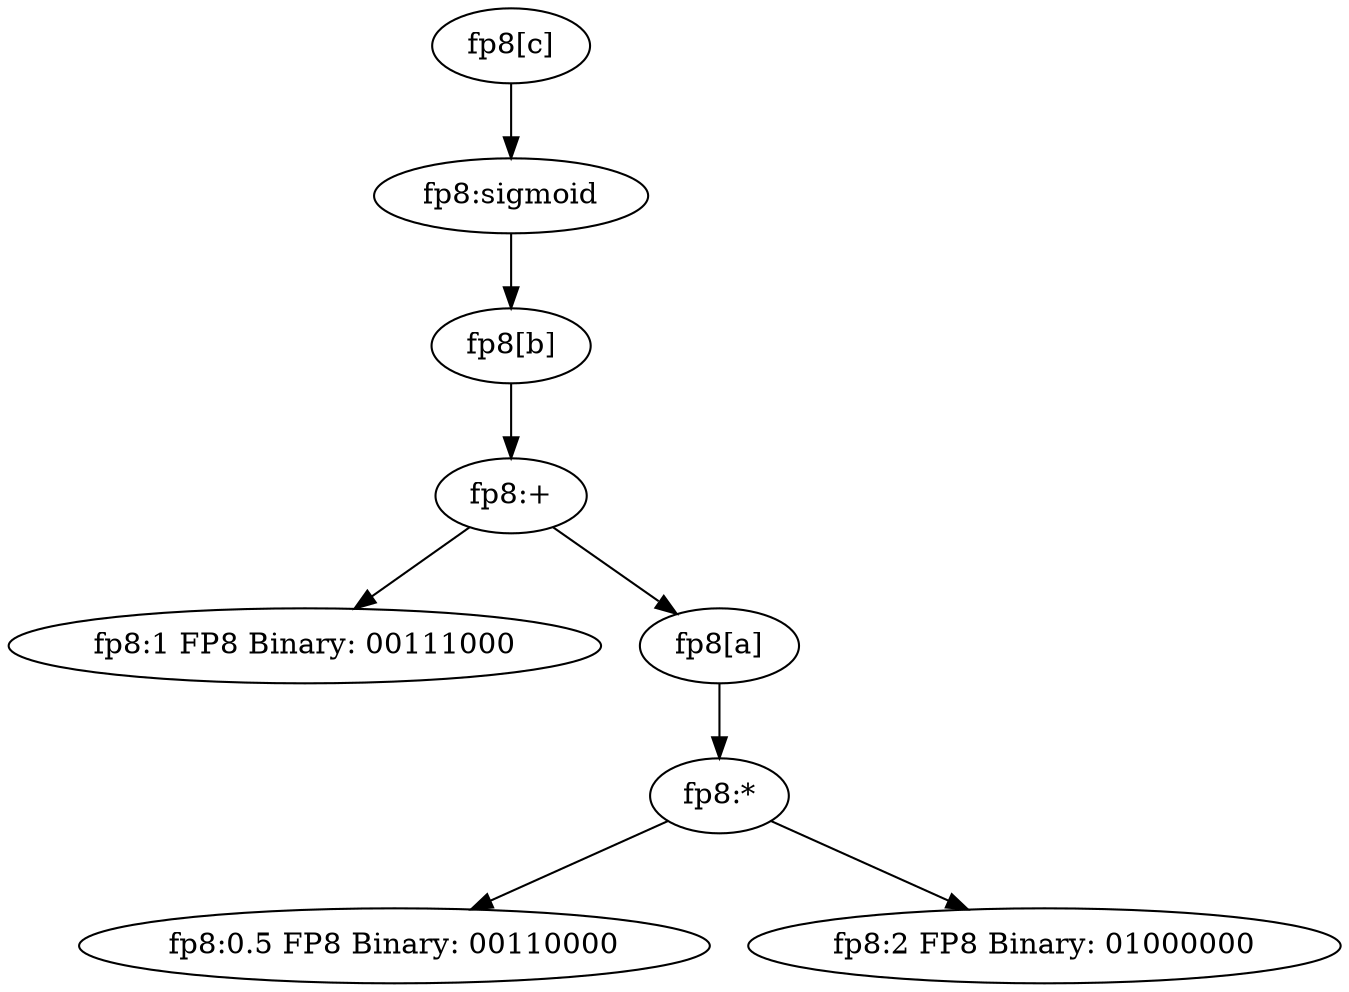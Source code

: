 digraph AST {
  0 [label="fp8[c]"];
  1 [label="fp8:sigmoid"];
  2 [label="fp8[b]"];
  3 [label="fp8:+"];
  4 [label="fp8:1 FP8 Binary: 00111000
"];
  3 -> 4;
  5 [label="fp8[a]"];
  6 [label="fp8:*"];
  7 [label="fp8:0.5 FP8 Binary: 00110000
"];
  6 -> 7;
  8 [label="fp8:2 FP8 Binary: 01000000
"];
  6 -> 8;
  5 -> 6;
  3 -> 5;
  2 -> 3;
  1 -> 2;
  0 -> 1;
}
